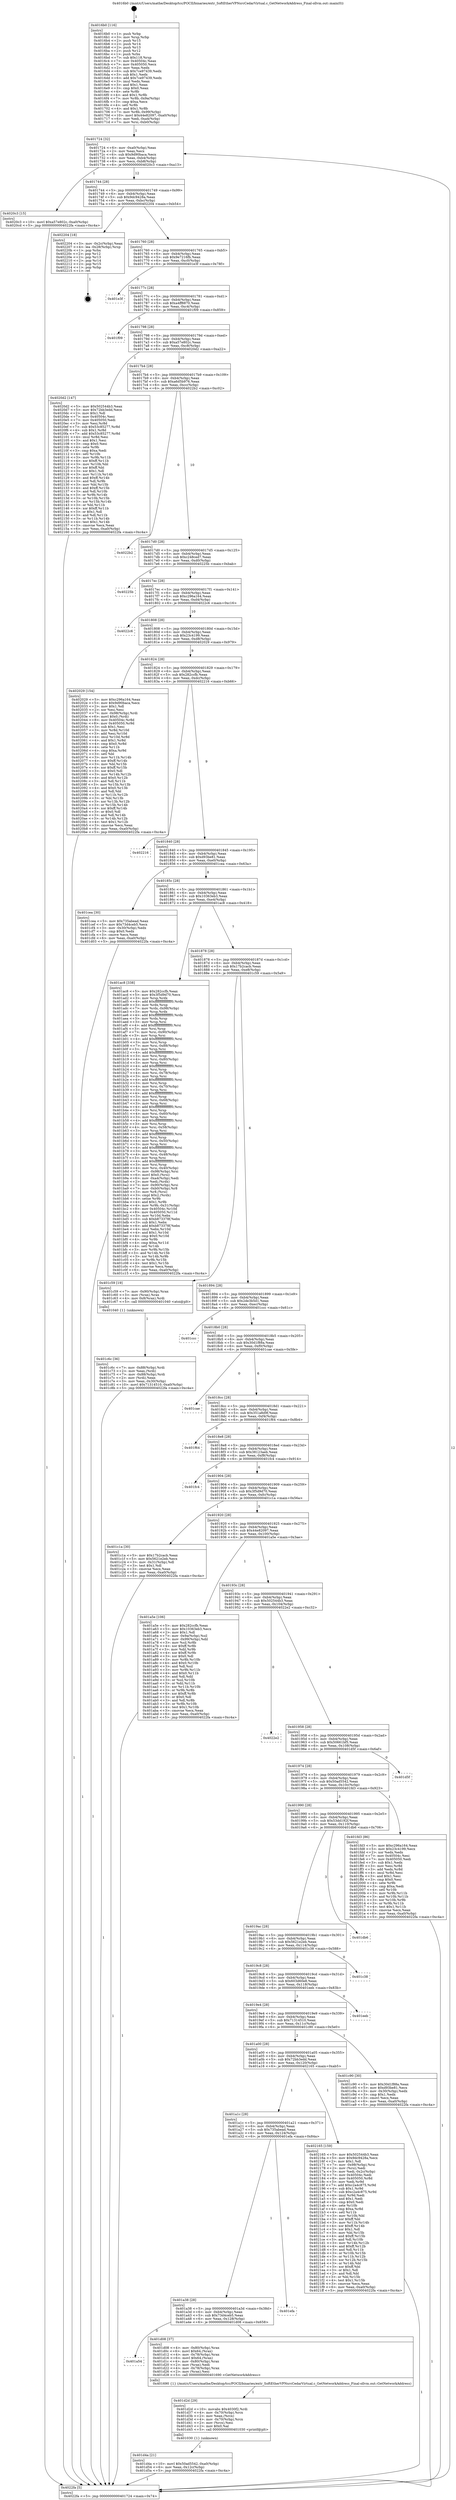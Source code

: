 digraph "0x4016b0" {
  label = "0x4016b0 (/mnt/c/Users/mathe/Desktop/tcc/POCII/binaries/extr_SoftEtherVPNsrcCedarVirtual.c_GetNetworkAddress_Final-ollvm.out::main(0))"
  labelloc = "t"
  node[shape=record]

  Entry [label="",width=0.3,height=0.3,shape=circle,fillcolor=black,style=filled]
  "0x401724" [label="{
     0x401724 [32]\l
     | [instrs]\l
     &nbsp;&nbsp;0x401724 \<+6\>: mov -0xa0(%rbp),%eax\l
     &nbsp;&nbsp;0x40172a \<+2\>: mov %eax,%ecx\l
     &nbsp;&nbsp;0x40172c \<+6\>: sub $0x9d90baca,%ecx\l
     &nbsp;&nbsp;0x401732 \<+6\>: mov %eax,-0xb4(%rbp)\l
     &nbsp;&nbsp;0x401738 \<+6\>: mov %ecx,-0xb8(%rbp)\l
     &nbsp;&nbsp;0x40173e \<+6\>: je 00000000004020c3 \<main+0xa13\>\l
  }"]
  "0x4020c3" [label="{
     0x4020c3 [15]\l
     | [instrs]\l
     &nbsp;&nbsp;0x4020c3 \<+10\>: movl $0xa57e802c,-0xa0(%rbp)\l
     &nbsp;&nbsp;0x4020cd \<+5\>: jmp 00000000004022fa \<main+0xc4a\>\l
  }"]
  "0x401744" [label="{
     0x401744 [28]\l
     | [instrs]\l
     &nbsp;&nbsp;0x401744 \<+5\>: jmp 0000000000401749 \<main+0x99\>\l
     &nbsp;&nbsp;0x401749 \<+6\>: mov -0xb4(%rbp),%eax\l
     &nbsp;&nbsp;0x40174f \<+5\>: sub $0x9dc9428a,%eax\l
     &nbsp;&nbsp;0x401754 \<+6\>: mov %eax,-0xbc(%rbp)\l
     &nbsp;&nbsp;0x40175a \<+6\>: je 0000000000402204 \<main+0xb54\>\l
  }"]
  Exit [label="",width=0.3,height=0.3,shape=circle,fillcolor=black,style=filled,peripheries=2]
  "0x402204" [label="{
     0x402204 [18]\l
     | [instrs]\l
     &nbsp;&nbsp;0x402204 \<+3\>: mov -0x2c(%rbp),%eax\l
     &nbsp;&nbsp;0x402207 \<+4\>: lea -0x28(%rbp),%rsp\l
     &nbsp;&nbsp;0x40220b \<+1\>: pop %rbx\l
     &nbsp;&nbsp;0x40220c \<+2\>: pop %r12\l
     &nbsp;&nbsp;0x40220e \<+2\>: pop %r13\l
     &nbsp;&nbsp;0x402210 \<+2\>: pop %r14\l
     &nbsp;&nbsp;0x402212 \<+2\>: pop %r15\l
     &nbsp;&nbsp;0x402214 \<+1\>: pop %rbp\l
     &nbsp;&nbsp;0x402215 \<+1\>: ret\l
  }"]
  "0x401760" [label="{
     0x401760 [28]\l
     | [instrs]\l
     &nbsp;&nbsp;0x401760 \<+5\>: jmp 0000000000401765 \<main+0xb5\>\l
     &nbsp;&nbsp;0x401765 \<+6\>: mov -0xb4(%rbp),%eax\l
     &nbsp;&nbsp;0x40176b \<+5\>: sub $0x9e7216fb,%eax\l
     &nbsp;&nbsp;0x401770 \<+6\>: mov %eax,-0xc0(%rbp)\l
     &nbsp;&nbsp;0x401776 \<+6\>: je 0000000000401e3f \<main+0x78f\>\l
  }"]
  "0x401d4a" [label="{
     0x401d4a [21]\l
     | [instrs]\l
     &nbsp;&nbsp;0x401d4a \<+10\>: movl $0x50ad5542,-0xa0(%rbp)\l
     &nbsp;&nbsp;0x401d54 \<+6\>: mov %eax,-0x12c(%rbp)\l
     &nbsp;&nbsp;0x401d5a \<+5\>: jmp 00000000004022fa \<main+0xc4a\>\l
  }"]
  "0x401e3f" [label="{
     0x401e3f\l
  }", style=dashed]
  "0x40177c" [label="{
     0x40177c [28]\l
     | [instrs]\l
     &nbsp;&nbsp;0x40177c \<+5\>: jmp 0000000000401781 \<main+0xd1\>\l
     &nbsp;&nbsp;0x401781 \<+6\>: mov -0xb4(%rbp),%eax\l
     &nbsp;&nbsp;0x401787 \<+5\>: sub $0xa4ff8870,%eax\l
     &nbsp;&nbsp;0x40178c \<+6\>: mov %eax,-0xc4(%rbp)\l
     &nbsp;&nbsp;0x401792 \<+6\>: je 0000000000401f09 \<main+0x859\>\l
  }"]
  "0x401d2d" [label="{
     0x401d2d [29]\l
     | [instrs]\l
     &nbsp;&nbsp;0x401d2d \<+10\>: movabs $0x4030f2,%rdi\l
     &nbsp;&nbsp;0x401d37 \<+4\>: mov -0x70(%rbp),%rcx\l
     &nbsp;&nbsp;0x401d3b \<+2\>: mov %eax,(%rcx)\l
     &nbsp;&nbsp;0x401d3d \<+4\>: mov -0x70(%rbp),%rcx\l
     &nbsp;&nbsp;0x401d41 \<+2\>: mov (%rcx),%esi\l
     &nbsp;&nbsp;0x401d43 \<+2\>: mov $0x0,%al\l
     &nbsp;&nbsp;0x401d45 \<+5\>: call 0000000000401030 \<printf@plt\>\l
     | [calls]\l
     &nbsp;&nbsp;0x401030 \{1\} (unknown)\l
  }"]
  "0x401f09" [label="{
     0x401f09\l
  }", style=dashed]
  "0x401798" [label="{
     0x401798 [28]\l
     | [instrs]\l
     &nbsp;&nbsp;0x401798 \<+5\>: jmp 000000000040179d \<main+0xed\>\l
     &nbsp;&nbsp;0x40179d \<+6\>: mov -0xb4(%rbp),%eax\l
     &nbsp;&nbsp;0x4017a3 \<+5\>: sub $0xa57e802c,%eax\l
     &nbsp;&nbsp;0x4017a8 \<+6\>: mov %eax,-0xc8(%rbp)\l
     &nbsp;&nbsp;0x4017ae \<+6\>: je 00000000004020d2 \<main+0xa22\>\l
  }"]
  "0x401a54" [label="{
     0x401a54\l
  }", style=dashed]
  "0x4020d2" [label="{
     0x4020d2 [147]\l
     | [instrs]\l
     &nbsp;&nbsp;0x4020d2 \<+5\>: mov $0x502544b3,%eax\l
     &nbsp;&nbsp;0x4020d7 \<+5\>: mov $0x72bb3edd,%ecx\l
     &nbsp;&nbsp;0x4020dc \<+2\>: mov $0x1,%dl\l
     &nbsp;&nbsp;0x4020de \<+7\>: mov 0x40504c,%esi\l
     &nbsp;&nbsp;0x4020e5 \<+7\>: mov 0x405050,%edi\l
     &nbsp;&nbsp;0x4020ec \<+3\>: mov %esi,%r8d\l
     &nbsp;&nbsp;0x4020ef \<+7\>: sub $0x53c85277,%r8d\l
     &nbsp;&nbsp;0x4020f6 \<+4\>: sub $0x1,%r8d\l
     &nbsp;&nbsp;0x4020fa \<+7\>: add $0x53c85277,%r8d\l
     &nbsp;&nbsp;0x402101 \<+4\>: imul %r8d,%esi\l
     &nbsp;&nbsp;0x402105 \<+3\>: and $0x1,%esi\l
     &nbsp;&nbsp;0x402108 \<+3\>: cmp $0x0,%esi\l
     &nbsp;&nbsp;0x40210b \<+4\>: sete %r9b\l
     &nbsp;&nbsp;0x40210f \<+3\>: cmp $0xa,%edi\l
     &nbsp;&nbsp;0x402112 \<+4\>: setl %r10b\l
     &nbsp;&nbsp;0x402116 \<+3\>: mov %r9b,%r11b\l
     &nbsp;&nbsp;0x402119 \<+4\>: xor $0xff,%r11b\l
     &nbsp;&nbsp;0x40211d \<+3\>: mov %r10b,%bl\l
     &nbsp;&nbsp;0x402120 \<+3\>: xor $0xff,%bl\l
     &nbsp;&nbsp;0x402123 \<+3\>: xor $0x1,%dl\l
     &nbsp;&nbsp;0x402126 \<+3\>: mov %r11b,%r14b\l
     &nbsp;&nbsp;0x402129 \<+4\>: and $0xff,%r14b\l
     &nbsp;&nbsp;0x40212d \<+3\>: and %dl,%r9b\l
     &nbsp;&nbsp;0x402130 \<+3\>: mov %bl,%r15b\l
     &nbsp;&nbsp;0x402133 \<+4\>: and $0xff,%r15b\l
     &nbsp;&nbsp;0x402137 \<+3\>: and %dl,%r10b\l
     &nbsp;&nbsp;0x40213a \<+3\>: or %r9b,%r14b\l
     &nbsp;&nbsp;0x40213d \<+3\>: or %r10b,%r15b\l
     &nbsp;&nbsp;0x402140 \<+3\>: xor %r15b,%r14b\l
     &nbsp;&nbsp;0x402143 \<+3\>: or %bl,%r11b\l
     &nbsp;&nbsp;0x402146 \<+4\>: xor $0xff,%r11b\l
     &nbsp;&nbsp;0x40214a \<+3\>: or $0x1,%dl\l
     &nbsp;&nbsp;0x40214d \<+3\>: and %dl,%r11b\l
     &nbsp;&nbsp;0x402150 \<+3\>: or %r11b,%r14b\l
     &nbsp;&nbsp;0x402153 \<+4\>: test $0x1,%r14b\l
     &nbsp;&nbsp;0x402157 \<+3\>: cmovne %ecx,%eax\l
     &nbsp;&nbsp;0x40215a \<+6\>: mov %eax,-0xa0(%rbp)\l
     &nbsp;&nbsp;0x402160 \<+5\>: jmp 00000000004022fa \<main+0xc4a\>\l
  }"]
  "0x4017b4" [label="{
     0x4017b4 [28]\l
     | [instrs]\l
     &nbsp;&nbsp;0x4017b4 \<+5\>: jmp 00000000004017b9 \<main+0x109\>\l
     &nbsp;&nbsp;0x4017b9 \<+6\>: mov -0xb4(%rbp),%eax\l
     &nbsp;&nbsp;0x4017bf \<+5\>: sub $0xa6d5b976,%eax\l
     &nbsp;&nbsp;0x4017c4 \<+6\>: mov %eax,-0xcc(%rbp)\l
     &nbsp;&nbsp;0x4017ca \<+6\>: je 00000000004022b2 \<main+0xc02\>\l
  }"]
  "0x401d08" [label="{
     0x401d08 [37]\l
     | [instrs]\l
     &nbsp;&nbsp;0x401d08 \<+4\>: mov -0x80(%rbp),%rax\l
     &nbsp;&nbsp;0x401d0c \<+6\>: movl $0x64,(%rax)\l
     &nbsp;&nbsp;0x401d12 \<+4\>: mov -0x78(%rbp),%rax\l
     &nbsp;&nbsp;0x401d16 \<+6\>: movl $0x64,(%rax)\l
     &nbsp;&nbsp;0x401d1c \<+4\>: mov -0x80(%rbp),%rax\l
     &nbsp;&nbsp;0x401d20 \<+2\>: mov (%rax),%edi\l
     &nbsp;&nbsp;0x401d22 \<+4\>: mov -0x78(%rbp),%rax\l
     &nbsp;&nbsp;0x401d26 \<+2\>: mov (%rax),%esi\l
     &nbsp;&nbsp;0x401d28 \<+5\>: call 0000000000401690 \<GetNetworkAddress\>\l
     | [calls]\l
     &nbsp;&nbsp;0x401690 \{1\} (/mnt/c/Users/mathe/Desktop/tcc/POCII/binaries/extr_SoftEtherVPNsrcCedarVirtual.c_GetNetworkAddress_Final-ollvm.out::GetNetworkAddress)\l
  }"]
  "0x4022b2" [label="{
     0x4022b2\l
  }", style=dashed]
  "0x4017d0" [label="{
     0x4017d0 [28]\l
     | [instrs]\l
     &nbsp;&nbsp;0x4017d0 \<+5\>: jmp 00000000004017d5 \<main+0x125\>\l
     &nbsp;&nbsp;0x4017d5 \<+6\>: mov -0xb4(%rbp),%eax\l
     &nbsp;&nbsp;0x4017db \<+5\>: sub $0xc248ced7,%eax\l
     &nbsp;&nbsp;0x4017e0 \<+6\>: mov %eax,-0xd0(%rbp)\l
     &nbsp;&nbsp;0x4017e6 \<+6\>: je 000000000040225b \<main+0xbab\>\l
  }"]
  "0x401a38" [label="{
     0x401a38 [28]\l
     | [instrs]\l
     &nbsp;&nbsp;0x401a38 \<+5\>: jmp 0000000000401a3d \<main+0x38d\>\l
     &nbsp;&nbsp;0x401a3d \<+6\>: mov -0xb4(%rbp),%eax\l
     &nbsp;&nbsp;0x401a43 \<+5\>: sub $0x73d4ceb5,%eax\l
     &nbsp;&nbsp;0x401a48 \<+6\>: mov %eax,-0x128(%rbp)\l
     &nbsp;&nbsp;0x401a4e \<+6\>: je 0000000000401d08 \<main+0x658\>\l
  }"]
  "0x40225b" [label="{
     0x40225b\l
  }", style=dashed]
  "0x4017ec" [label="{
     0x4017ec [28]\l
     | [instrs]\l
     &nbsp;&nbsp;0x4017ec \<+5\>: jmp 00000000004017f1 \<main+0x141\>\l
     &nbsp;&nbsp;0x4017f1 \<+6\>: mov -0xb4(%rbp),%eax\l
     &nbsp;&nbsp;0x4017f7 \<+5\>: sub $0xc296a164,%eax\l
     &nbsp;&nbsp;0x4017fc \<+6\>: mov %eax,-0xd4(%rbp)\l
     &nbsp;&nbsp;0x401802 \<+6\>: je 00000000004022c6 \<main+0xc16\>\l
  }"]
  "0x401efa" [label="{
     0x401efa\l
  }", style=dashed]
  "0x4022c6" [label="{
     0x4022c6\l
  }", style=dashed]
  "0x401808" [label="{
     0x401808 [28]\l
     | [instrs]\l
     &nbsp;&nbsp;0x401808 \<+5\>: jmp 000000000040180d \<main+0x15d\>\l
     &nbsp;&nbsp;0x40180d \<+6\>: mov -0xb4(%rbp),%eax\l
     &nbsp;&nbsp;0x401813 \<+5\>: sub $0x23c4199,%eax\l
     &nbsp;&nbsp;0x401818 \<+6\>: mov %eax,-0xd8(%rbp)\l
     &nbsp;&nbsp;0x40181e \<+6\>: je 0000000000402029 \<main+0x979\>\l
  }"]
  "0x401a1c" [label="{
     0x401a1c [28]\l
     | [instrs]\l
     &nbsp;&nbsp;0x401a1c \<+5\>: jmp 0000000000401a21 \<main+0x371\>\l
     &nbsp;&nbsp;0x401a21 \<+6\>: mov -0xb4(%rbp),%eax\l
     &nbsp;&nbsp;0x401a27 \<+5\>: sub $0x735abead,%eax\l
     &nbsp;&nbsp;0x401a2c \<+6\>: mov %eax,-0x124(%rbp)\l
     &nbsp;&nbsp;0x401a32 \<+6\>: je 0000000000401efa \<main+0x84a\>\l
  }"]
  "0x402029" [label="{
     0x402029 [154]\l
     | [instrs]\l
     &nbsp;&nbsp;0x402029 \<+5\>: mov $0xc296a164,%eax\l
     &nbsp;&nbsp;0x40202e \<+5\>: mov $0x9d90baca,%ecx\l
     &nbsp;&nbsp;0x402033 \<+2\>: mov $0x1,%dl\l
     &nbsp;&nbsp;0x402035 \<+2\>: xor %esi,%esi\l
     &nbsp;&nbsp;0x402037 \<+7\>: mov -0x98(%rbp),%rdi\l
     &nbsp;&nbsp;0x40203e \<+6\>: movl $0x0,(%rdi)\l
     &nbsp;&nbsp;0x402044 \<+8\>: mov 0x40504c,%r8d\l
     &nbsp;&nbsp;0x40204c \<+8\>: mov 0x405050,%r9d\l
     &nbsp;&nbsp;0x402054 \<+3\>: sub $0x1,%esi\l
     &nbsp;&nbsp;0x402057 \<+3\>: mov %r8d,%r10d\l
     &nbsp;&nbsp;0x40205a \<+3\>: add %esi,%r10d\l
     &nbsp;&nbsp;0x40205d \<+4\>: imul %r10d,%r8d\l
     &nbsp;&nbsp;0x402061 \<+4\>: and $0x1,%r8d\l
     &nbsp;&nbsp;0x402065 \<+4\>: cmp $0x0,%r8d\l
     &nbsp;&nbsp;0x402069 \<+4\>: sete %r11b\l
     &nbsp;&nbsp;0x40206d \<+4\>: cmp $0xa,%r9d\l
     &nbsp;&nbsp;0x402071 \<+3\>: setl %bl\l
     &nbsp;&nbsp;0x402074 \<+3\>: mov %r11b,%r14b\l
     &nbsp;&nbsp;0x402077 \<+4\>: xor $0xff,%r14b\l
     &nbsp;&nbsp;0x40207b \<+3\>: mov %bl,%r15b\l
     &nbsp;&nbsp;0x40207e \<+4\>: xor $0xff,%r15b\l
     &nbsp;&nbsp;0x402082 \<+3\>: xor $0x0,%dl\l
     &nbsp;&nbsp;0x402085 \<+3\>: mov %r14b,%r12b\l
     &nbsp;&nbsp;0x402088 \<+4\>: and $0x0,%r12b\l
     &nbsp;&nbsp;0x40208c \<+3\>: and %dl,%r11b\l
     &nbsp;&nbsp;0x40208f \<+3\>: mov %r15b,%r13b\l
     &nbsp;&nbsp;0x402092 \<+4\>: and $0x0,%r13b\l
     &nbsp;&nbsp;0x402096 \<+2\>: and %dl,%bl\l
     &nbsp;&nbsp;0x402098 \<+3\>: or %r11b,%r12b\l
     &nbsp;&nbsp;0x40209b \<+3\>: or %bl,%r13b\l
     &nbsp;&nbsp;0x40209e \<+3\>: xor %r13b,%r12b\l
     &nbsp;&nbsp;0x4020a1 \<+3\>: or %r15b,%r14b\l
     &nbsp;&nbsp;0x4020a4 \<+4\>: xor $0xff,%r14b\l
     &nbsp;&nbsp;0x4020a8 \<+3\>: or $0x0,%dl\l
     &nbsp;&nbsp;0x4020ab \<+3\>: and %dl,%r14b\l
     &nbsp;&nbsp;0x4020ae \<+3\>: or %r14b,%r12b\l
     &nbsp;&nbsp;0x4020b1 \<+4\>: test $0x1,%r12b\l
     &nbsp;&nbsp;0x4020b5 \<+3\>: cmovne %ecx,%eax\l
     &nbsp;&nbsp;0x4020b8 \<+6\>: mov %eax,-0xa0(%rbp)\l
     &nbsp;&nbsp;0x4020be \<+5\>: jmp 00000000004022fa \<main+0xc4a\>\l
  }"]
  "0x401824" [label="{
     0x401824 [28]\l
     | [instrs]\l
     &nbsp;&nbsp;0x401824 \<+5\>: jmp 0000000000401829 \<main+0x179\>\l
     &nbsp;&nbsp;0x401829 \<+6\>: mov -0xb4(%rbp),%eax\l
     &nbsp;&nbsp;0x40182f \<+5\>: sub $0x282ccfb,%eax\l
     &nbsp;&nbsp;0x401834 \<+6\>: mov %eax,-0xdc(%rbp)\l
     &nbsp;&nbsp;0x40183a \<+6\>: je 0000000000402216 \<main+0xb66\>\l
  }"]
  "0x402165" [label="{
     0x402165 [159]\l
     | [instrs]\l
     &nbsp;&nbsp;0x402165 \<+5\>: mov $0x502544b3,%eax\l
     &nbsp;&nbsp;0x40216a \<+5\>: mov $0x9dc9428a,%ecx\l
     &nbsp;&nbsp;0x40216f \<+2\>: mov $0x1,%dl\l
     &nbsp;&nbsp;0x402171 \<+7\>: mov -0x98(%rbp),%rsi\l
     &nbsp;&nbsp;0x402178 \<+2\>: mov (%rsi),%edi\l
     &nbsp;&nbsp;0x40217a \<+3\>: mov %edi,-0x2c(%rbp)\l
     &nbsp;&nbsp;0x40217d \<+7\>: mov 0x40504c,%edi\l
     &nbsp;&nbsp;0x402184 \<+8\>: mov 0x405050,%r8d\l
     &nbsp;&nbsp;0x40218c \<+3\>: mov %edi,%r9d\l
     &nbsp;&nbsp;0x40218f \<+7\>: add $0xc2a4c875,%r9d\l
     &nbsp;&nbsp;0x402196 \<+4\>: sub $0x1,%r9d\l
     &nbsp;&nbsp;0x40219a \<+7\>: sub $0xc2a4c875,%r9d\l
     &nbsp;&nbsp;0x4021a1 \<+4\>: imul %r9d,%edi\l
     &nbsp;&nbsp;0x4021a5 \<+3\>: and $0x1,%edi\l
     &nbsp;&nbsp;0x4021a8 \<+3\>: cmp $0x0,%edi\l
     &nbsp;&nbsp;0x4021ab \<+4\>: sete %r10b\l
     &nbsp;&nbsp;0x4021af \<+4\>: cmp $0xa,%r8d\l
     &nbsp;&nbsp;0x4021b3 \<+4\>: setl %r11b\l
     &nbsp;&nbsp;0x4021b7 \<+3\>: mov %r10b,%bl\l
     &nbsp;&nbsp;0x4021ba \<+3\>: xor $0xff,%bl\l
     &nbsp;&nbsp;0x4021bd \<+3\>: mov %r11b,%r14b\l
     &nbsp;&nbsp;0x4021c0 \<+4\>: xor $0xff,%r14b\l
     &nbsp;&nbsp;0x4021c4 \<+3\>: xor $0x1,%dl\l
     &nbsp;&nbsp;0x4021c7 \<+3\>: mov %bl,%r15b\l
     &nbsp;&nbsp;0x4021ca \<+4\>: and $0xff,%r15b\l
     &nbsp;&nbsp;0x4021ce \<+3\>: and %dl,%r10b\l
     &nbsp;&nbsp;0x4021d1 \<+3\>: mov %r14b,%r12b\l
     &nbsp;&nbsp;0x4021d4 \<+4\>: and $0xff,%r12b\l
     &nbsp;&nbsp;0x4021d8 \<+3\>: and %dl,%r11b\l
     &nbsp;&nbsp;0x4021db \<+3\>: or %r10b,%r15b\l
     &nbsp;&nbsp;0x4021de \<+3\>: or %r11b,%r12b\l
     &nbsp;&nbsp;0x4021e1 \<+3\>: xor %r12b,%r15b\l
     &nbsp;&nbsp;0x4021e4 \<+3\>: or %r14b,%bl\l
     &nbsp;&nbsp;0x4021e7 \<+3\>: xor $0xff,%bl\l
     &nbsp;&nbsp;0x4021ea \<+3\>: or $0x1,%dl\l
     &nbsp;&nbsp;0x4021ed \<+2\>: and %dl,%bl\l
     &nbsp;&nbsp;0x4021ef \<+3\>: or %bl,%r15b\l
     &nbsp;&nbsp;0x4021f2 \<+4\>: test $0x1,%r15b\l
     &nbsp;&nbsp;0x4021f6 \<+3\>: cmovne %ecx,%eax\l
     &nbsp;&nbsp;0x4021f9 \<+6\>: mov %eax,-0xa0(%rbp)\l
     &nbsp;&nbsp;0x4021ff \<+5\>: jmp 00000000004022fa \<main+0xc4a\>\l
  }"]
  "0x402216" [label="{
     0x402216\l
  }", style=dashed]
  "0x401840" [label="{
     0x401840 [28]\l
     | [instrs]\l
     &nbsp;&nbsp;0x401840 \<+5\>: jmp 0000000000401845 \<main+0x195\>\l
     &nbsp;&nbsp;0x401845 \<+6\>: mov -0xb4(%rbp),%eax\l
     &nbsp;&nbsp;0x40184b \<+5\>: sub $0xd93be81,%eax\l
     &nbsp;&nbsp;0x401850 \<+6\>: mov %eax,-0xe0(%rbp)\l
     &nbsp;&nbsp;0x401856 \<+6\>: je 0000000000401cea \<main+0x63a\>\l
  }"]
  "0x401a00" [label="{
     0x401a00 [28]\l
     | [instrs]\l
     &nbsp;&nbsp;0x401a00 \<+5\>: jmp 0000000000401a05 \<main+0x355\>\l
     &nbsp;&nbsp;0x401a05 \<+6\>: mov -0xb4(%rbp),%eax\l
     &nbsp;&nbsp;0x401a0b \<+5\>: sub $0x72bb3edd,%eax\l
     &nbsp;&nbsp;0x401a10 \<+6\>: mov %eax,-0x120(%rbp)\l
     &nbsp;&nbsp;0x401a16 \<+6\>: je 0000000000402165 \<main+0xab5\>\l
  }"]
  "0x401cea" [label="{
     0x401cea [30]\l
     | [instrs]\l
     &nbsp;&nbsp;0x401cea \<+5\>: mov $0x735abead,%eax\l
     &nbsp;&nbsp;0x401cef \<+5\>: mov $0x73d4ceb5,%ecx\l
     &nbsp;&nbsp;0x401cf4 \<+3\>: mov -0x30(%rbp),%edx\l
     &nbsp;&nbsp;0x401cf7 \<+3\>: cmp $0x0,%edx\l
     &nbsp;&nbsp;0x401cfa \<+3\>: cmove %ecx,%eax\l
     &nbsp;&nbsp;0x401cfd \<+6\>: mov %eax,-0xa0(%rbp)\l
     &nbsp;&nbsp;0x401d03 \<+5\>: jmp 00000000004022fa \<main+0xc4a\>\l
  }"]
  "0x40185c" [label="{
     0x40185c [28]\l
     | [instrs]\l
     &nbsp;&nbsp;0x40185c \<+5\>: jmp 0000000000401861 \<main+0x1b1\>\l
     &nbsp;&nbsp;0x401861 \<+6\>: mov -0xb4(%rbp),%eax\l
     &nbsp;&nbsp;0x401867 \<+5\>: sub $0x10363eb3,%eax\l
     &nbsp;&nbsp;0x40186c \<+6\>: mov %eax,-0xe4(%rbp)\l
     &nbsp;&nbsp;0x401872 \<+6\>: je 0000000000401ac8 \<main+0x418\>\l
  }"]
  "0x401c90" [label="{
     0x401c90 [30]\l
     | [instrs]\l
     &nbsp;&nbsp;0x401c90 \<+5\>: mov $0x30d1f88a,%eax\l
     &nbsp;&nbsp;0x401c95 \<+5\>: mov $0xd93be81,%ecx\l
     &nbsp;&nbsp;0x401c9a \<+3\>: mov -0x30(%rbp),%edx\l
     &nbsp;&nbsp;0x401c9d \<+3\>: cmp $0x1,%edx\l
     &nbsp;&nbsp;0x401ca0 \<+3\>: cmovl %ecx,%eax\l
     &nbsp;&nbsp;0x401ca3 \<+6\>: mov %eax,-0xa0(%rbp)\l
     &nbsp;&nbsp;0x401ca9 \<+5\>: jmp 00000000004022fa \<main+0xc4a\>\l
  }"]
  "0x401ac8" [label="{
     0x401ac8 [338]\l
     | [instrs]\l
     &nbsp;&nbsp;0x401ac8 \<+5\>: mov $0x282ccfb,%eax\l
     &nbsp;&nbsp;0x401acd \<+5\>: mov $0x3f5d9d70,%ecx\l
     &nbsp;&nbsp;0x401ad2 \<+3\>: mov %rsp,%rdx\l
     &nbsp;&nbsp;0x401ad5 \<+4\>: add $0xfffffffffffffff0,%rdx\l
     &nbsp;&nbsp;0x401ad9 \<+3\>: mov %rdx,%rsp\l
     &nbsp;&nbsp;0x401adc \<+7\>: mov %rdx,-0x98(%rbp)\l
     &nbsp;&nbsp;0x401ae3 \<+3\>: mov %rsp,%rdx\l
     &nbsp;&nbsp;0x401ae6 \<+4\>: add $0xfffffffffffffff0,%rdx\l
     &nbsp;&nbsp;0x401aea \<+3\>: mov %rdx,%rsp\l
     &nbsp;&nbsp;0x401aed \<+3\>: mov %rsp,%rsi\l
     &nbsp;&nbsp;0x401af0 \<+4\>: add $0xfffffffffffffff0,%rsi\l
     &nbsp;&nbsp;0x401af4 \<+3\>: mov %rsi,%rsp\l
     &nbsp;&nbsp;0x401af7 \<+7\>: mov %rsi,-0x90(%rbp)\l
     &nbsp;&nbsp;0x401afe \<+3\>: mov %rsp,%rsi\l
     &nbsp;&nbsp;0x401b01 \<+4\>: add $0xfffffffffffffff0,%rsi\l
     &nbsp;&nbsp;0x401b05 \<+3\>: mov %rsi,%rsp\l
     &nbsp;&nbsp;0x401b08 \<+7\>: mov %rsi,-0x88(%rbp)\l
     &nbsp;&nbsp;0x401b0f \<+3\>: mov %rsp,%rsi\l
     &nbsp;&nbsp;0x401b12 \<+4\>: add $0xfffffffffffffff0,%rsi\l
     &nbsp;&nbsp;0x401b16 \<+3\>: mov %rsi,%rsp\l
     &nbsp;&nbsp;0x401b19 \<+4\>: mov %rsi,-0x80(%rbp)\l
     &nbsp;&nbsp;0x401b1d \<+3\>: mov %rsp,%rsi\l
     &nbsp;&nbsp;0x401b20 \<+4\>: add $0xfffffffffffffff0,%rsi\l
     &nbsp;&nbsp;0x401b24 \<+3\>: mov %rsi,%rsp\l
     &nbsp;&nbsp;0x401b27 \<+4\>: mov %rsi,-0x78(%rbp)\l
     &nbsp;&nbsp;0x401b2b \<+3\>: mov %rsp,%rsi\l
     &nbsp;&nbsp;0x401b2e \<+4\>: add $0xfffffffffffffff0,%rsi\l
     &nbsp;&nbsp;0x401b32 \<+3\>: mov %rsi,%rsp\l
     &nbsp;&nbsp;0x401b35 \<+4\>: mov %rsi,-0x70(%rbp)\l
     &nbsp;&nbsp;0x401b39 \<+3\>: mov %rsp,%rsi\l
     &nbsp;&nbsp;0x401b3c \<+4\>: add $0xfffffffffffffff0,%rsi\l
     &nbsp;&nbsp;0x401b40 \<+3\>: mov %rsi,%rsp\l
     &nbsp;&nbsp;0x401b43 \<+4\>: mov %rsi,-0x68(%rbp)\l
     &nbsp;&nbsp;0x401b47 \<+3\>: mov %rsp,%rsi\l
     &nbsp;&nbsp;0x401b4a \<+4\>: add $0xfffffffffffffff0,%rsi\l
     &nbsp;&nbsp;0x401b4e \<+3\>: mov %rsi,%rsp\l
     &nbsp;&nbsp;0x401b51 \<+4\>: mov %rsi,-0x60(%rbp)\l
     &nbsp;&nbsp;0x401b55 \<+3\>: mov %rsp,%rsi\l
     &nbsp;&nbsp;0x401b58 \<+4\>: add $0xfffffffffffffff0,%rsi\l
     &nbsp;&nbsp;0x401b5c \<+3\>: mov %rsi,%rsp\l
     &nbsp;&nbsp;0x401b5f \<+4\>: mov %rsi,-0x58(%rbp)\l
     &nbsp;&nbsp;0x401b63 \<+3\>: mov %rsp,%rsi\l
     &nbsp;&nbsp;0x401b66 \<+4\>: add $0xfffffffffffffff0,%rsi\l
     &nbsp;&nbsp;0x401b6a \<+3\>: mov %rsi,%rsp\l
     &nbsp;&nbsp;0x401b6d \<+4\>: mov %rsi,-0x50(%rbp)\l
     &nbsp;&nbsp;0x401b71 \<+3\>: mov %rsp,%rsi\l
     &nbsp;&nbsp;0x401b74 \<+4\>: add $0xfffffffffffffff0,%rsi\l
     &nbsp;&nbsp;0x401b78 \<+3\>: mov %rsi,%rsp\l
     &nbsp;&nbsp;0x401b7b \<+4\>: mov %rsi,-0x48(%rbp)\l
     &nbsp;&nbsp;0x401b7f \<+3\>: mov %rsp,%rsi\l
     &nbsp;&nbsp;0x401b82 \<+4\>: add $0xfffffffffffffff0,%rsi\l
     &nbsp;&nbsp;0x401b86 \<+3\>: mov %rsi,%rsp\l
     &nbsp;&nbsp;0x401b89 \<+4\>: mov %rsi,-0x40(%rbp)\l
     &nbsp;&nbsp;0x401b8d \<+7\>: mov -0x98(%rbp),%rsi\l
     &nbsp;&nbsp;0x401b94 \<+6\>: movl $0x0,(%rsi)\l
     &nbsp;&nbsp;0x401b9a \<+6\>: mov -0xa4(%rbp),%edi\l
     &nbsp;&nbsp;0x401ba0 \<+2\>: mov %edi,(%rdx)\l
     &nbsp;&nbsp;0x401ba2 \<+7\>: mov -0x90(%rbp),%rsi\l
     &nbsp;&nbsp;0x401ba9 \<+7\>: mov -0xb0(%rbp),%r8\l
     &nbsp;&nbsp;0x401bb0 \<+3\>: mov %r8,(%rsi)\l
     &nbsp;&nbsp;0x401bb3 \<+3\>: cmpl $0x2,(%rdx)\l
     &nbsp;&nbsp;0x401bb6 \<+4\>: setne %r9b\l
     &nbsp;&nbsp;0x401bba \<+4\>: and $0x1,%r9b\l
     &nbsp;&nbsp;0x401bbe \<+4\>: mov %r9b,-0x31(%rbp)\l
     &nbsp;&nbsp;0x401bc2 \<+8\>: mov 0x40504c,%r10d\l
     &nbsp;&nbsp;0x401bca \<+8\>: mov 0x405050,%r11d\l
     &nbsp;&nbsp;0x401bd2 \<+3\>: mov %r10d,%ebx\l
     &nbsp;&nbsp;0x401bd5 \<+6\>: sub $0xb873378f,%ebx\l
     &nbsp;&nbsp;0x401bdb \<+3\>: sub $0x1,%ebx\l
     &nbsp;&nbsp;0x401bde \<+6\>: add $0xb873378f,%ebx\l
     &nbsp;&nbsp;0x401be4 \<+4\>: imul %ebx,%r10d\l
     &nbsp;&nbsp;0x401be8 \<+4\>: and $0x1,%r10d\l
     &nbsp;&nbsp;0x401bec \<+4\>: cmp $0x0,%r10d\l
     &nbsp;&nbsp;0x401bf0 \<+4\>: sete %r9b\l
     &nbsp;&nbsp;0x401bf4 \<+4\>: cmp $0xa,%r11d\l
     &nbsp;&nbsp;0x401bf8 \<+4\>: setl %r14b\l
     &nbsp;&nbsp;0x401bfc \<+3\>: mov %r9b,%r15b\l
     &nbsp;&nbsp;0x401bff \<+3\>: and %r14b,%r15b\l
     &nbsp;&nbsp;0x401c02 \<+3\>: xor %r14b,%r9b\l
     &nbsp;&nbsp;0x401c05 \<+3\>: or %r9b,%r15b\l
     &nbsp;&nbsp;0x401c08 \<+4\>: test $0x1,%r15b\l
     &nbsp;&nbsp;0x401c0c \<+3\>: cmovne %ecx,%eax\l
     &nbsp;&nbsp;0x401c0f \<+6\>: mov %eax,-0xa0(%rbp)\l
     &nbsp;&nbsp;0x401c15 \<+5\>: jmp 00000000004022fa \<main+0xc4a\>\l
  }"]
  "0x401878" [label="{
     0x401878 [28]\l
     | [instrs]\l
     &nbsp;&nbsp;0x401878 \<+5\>: jmp 000000000040187d \<main+0x1cd\>\l
     &nbsp;&nbsp;0x40187d \<+6\>: mov -0xb4(%rbp),%eax\l
     &nbsp;&nbsp;0x401883 \<+5\>: sub $0x17b2cacb,%eax\l
     &nbsp;&nbsp;0x401888 \<+6\>: mov %eax,-0xe8(%rbp)\l
     &nbsp;&nbsp;0x40188e \<+6\>: je 0000000000401c59 \<main+0x5a9\>\l
  }"]
  "0x4019e4" [label="{
     0x4019e4 [28]\l
     | [instrs]\l
     &nbsp;&nbsp;0x4019e4 \<+5\>: jmp 00000000004019e9 \<main+0x339\>\l
     &nbsp;&nbsp;0x4019e9 \<+6\>: mov -0xb4(%rbp),%eax\l
     &nbsp;&nbsp;0x4019ef \<+5\>: sub $0x71314510,%eax\l
     &nbsp;&nbsp;0x4019f4 \<+6\>: mov %eax,-0x11c(%rbp)\l
     &nbsp;&nbsp;0x4019fa \<+6\>: je 0000000000401c90 \<main+0x5e0\>\l
  }"]
  "0x401c59" [label="{
     0x401c59 [19]\l
     | [instrs]\l
     &nbsp;&nbsp;0x401c59 \<+7\>: mov -0x90(%rbp),%rax\l
     &nbsp;&nbsp;0x401c60 \<+3\>: mov (%rax),%rax\l
     &nbsp;&nbsp;0x401c63 \<+4\>: mov 0x8(%rax),%rdi\l
     &nbsp;&nbsp;0x401c67 \<+5\>: call 0000000000401040 \<atoi@plt\>\l
     | [calls]\l
     &nbsp;&nbsp;0x401040 \{1\} (unknown)\l
  }"]
  "0x401894" [label="{
     0x401894 [28]\l
     | [instrs]\l
     &nbsp;&nbsp;0x401894 \<+5\>: jmp 0000000000401899 \<main+0x1e9\>\l
     &nbsp;&nbsp;0x401899 \<+6\>: mov -0xb4(%rbp),%eax\l
     &nbsp;&nbsp;0x40189f \<+5\>: sub $0x2de3b5d1,%eax\l
     &nbsp;&nbsp;0x4018a4 \<+6\>: mov %eax,-0xec(%rbp)\l
     &nbsp;&nbsp;0x4018aa \<+6\>: je 0000000000401ccc \<main+0x61c\>\l
  }"]
  "0x401eeb" [label="{
     0x401eeb\l
  }", style=dashed]
  "0x401ccc" [label="{
     0x401ccc\l
  }", style=dashed]
  "0x4018b0" [label="{
     0x4018b0 [28]\l
     | [instrs]\l
     &nbsp;&nbsp;0x4018b0 \<+5\>: jmp 00000000004018b5 \<main+0x205\>\l
     &nbsp;&nbsp;0x4018b5 \<+6\>: mov -0xb4(%rbp),%eax\l
     &nbsp;&nbsp;0x4018bb \<+5\>: sub $0x30d1f88a,%eax\l
     &nbsp;&nbsp;0x4018c0 \<+6\>: mov %eax,-0xf0(%rbp)\l
     &nbsp;&nbsp;0x4018c6 \<+6\>: je 0000000000401cae \<main+0x5fe\>\l
  }"]
  "0x4019c8" [label="{
     0x4019c8 [28]\l
     | [instrs]\l
     &nbsp;&nbsp;0x4019c8 \<+5\>: jmp 00000000004019cd \<main+0x31d\>\l
     &nbsp;&nbsp;0x4019cd \<+6\>: mov -0xb4(%rbp),%eax\l
     &nbsp;&nbsp;0x4019d3 \<+5\>: sub $0x603d60e8,%eax\l
     &nbsp;&nbsp;0x4019d8 \<+6\>: mov %eax,-0x118(%rbp)\l
     &nbsp;&nbsp;0x4019de \<+6\>: je 0000000000401eeb \<main+0x83b\>\l
  }"]
  "0x401cae" [label="{
     0x401cae\l
  }", style=dashed]
  "0x4018cc" [label="{
     0x4018cc [28]\l
     | [instrs]\l
     &nbsp;&nbsp;0x4018cc \<+5\>: jmp 00000000004018d1 \<main+0x221\>\l
     &nbsp;&nbsp;0x4018d1 \<+6\>: mov -0xb4(%rbp),%eax\l
     &nbsp;&nbsp;0x4018d7 \<+5\>: sub $0x351a8d9f,%eax\l
     &nbsp;&nbsp;0x4018dc \<+6\>: mov %eax,-0xf4(%rbp)\l
     &nbsp;&nbsp;0x4018e2 \<+6\>: je 0000000000401f64 \<main+0x8b4\>\l
  }"]
  "0x401c38" [label="{
     0x401c38\l
  }", style=dashed]
  "0x401f64" [label="{
     0x401f64\l
  }", style=dashed]
  "0x4018e8" [label="{
     0x4018e8 [28]\l
     | [instrs]\l
     &nbsp;&nbsp;0x4018e8 \<+5\>: jmp 00000000004018ed \<main+0x23d\>\l
     &nbsp;&nbsp;0x4018ed \<+6\>: mov -0xb4(%rbp),%eax\l
     &nbsp;&nbsp;0x4018f3 \<+5\>: sub $0x38123aeb,%eax\l
     &nbsp;&nbsp;0x4018f8 \<+6\>: mov %eax,-0xf8(%rbp)\l
     &nbsp;&nbsp;0x4018fe \<+6\>: je 0000000000401fc4 \<main+0x914\>\l
  }"]
  "0x4019ac" [label="{
     0x4019ac [28]\l
     | [instrs]\l
     &nbsp;&nbsp;0x4019ac \<+5\>: jmp 00000000004019b1 \<main+0x301\>\l
     &nbsp;&nbsp;0x4019b1 \<+6\>: mov -0xb4(%rbp),%eax\l
     &nbsp;&nbsp;0x4019b7 \<+5\>: sub $0x5621e2eb,%eax\l
     &nbsp;&nbsp;0x4019bc \<+6\>: mov %eax,-0x114(%rbp)\l
     &nbsp;&nbsp;0x4019c2 \<+6\>: je 0000000000401c38 \<main+0x588\>\l
  }"]
  "0x401fc4" [label="{
     0x401fc4\l
  }", style=dashed]
  "0x401904" [label="{
     0x401904 [28]\l
     | [instrs]\l
     &nbsp;&nbsp;0x401904 \<+5\>: jmp 0000000000401909 \<main+0x259\>\l
     &nbsp;&nbsp;0x401909 \<+6\>: mov -0xb4(%rbp),%eax\l
     &nbsp;&nbsp;0x40190f \<+5\>: sub $0x3f5d9d70,%eax\l
     &nbsp;&nbsp;0x401914 \<+6\>: mov %eax,-0xfc(%rbp)\l
     &nbsp;&nbsp;0x40191a \<+6\>: je 0000000000401c1a \<main+0x56a\>\l
  }"]
  "0x401db6" [label="{
     0x401db6\l
  }", style=dashed]
  "0x401c1a" [label="{
     0x401c1a [30]\l
     | [instrs]\l
     &nbsp;&nbsp;0x401c1a \<+5\>: mov $0x17b2cacb,%eax\l
     &nbsp;&nbsp;0x401c1f \<+5\>: mov $0x5621e2eb,%ecx\l
     &nbsp;&nbsp;0x401c24 \<+3\>: mov -0x31(%rbp),%dl\l
     &nbsp;&nbsp;0x401c27 \<+3\>: test $0x1,%dl\l
     &nbsp;&nbsp;0x401c2a \<+3\>: cmovne %ecx,%eax\l
     &nbsp;&nbsp;0x401c2d \<+6\>: mov %eax,-0xa0(%rbp)\l
     &nbsp;&nbsp;0x401c33 \<+5\>: jmp 00000000004022fa \<main+0xc4a\>\l
  }"]
  "0x401920" [label="{
     0x401920 [28]\l
     | [instrs]\l
     &nbsp;&nbsp;0x401920 \<+5\>: jmp 0000000000401925 \<main+0x275\>\l
     &nbsp;&nbsp;0x401925 \<+6\>: mov -0xb4(%rbp),%eax\l
     &nbsp;&nbsp;0x40192b \<+5\>: sub $0x44e82097,%eax\l
     &nbsp;&nbsp;0x401930 \<+6\>: mov %eax,-0x100(%rbp)\l
     &nbsp;&nbsp;0x401936 \<+6\>: je 0000000000401a5e \<main+0x3ae\>\l
  }"]
  "0x401990" [label="{
     0x401990 [28]\l
     | [instrs]\l
     &nbsp;&nbsp;0x401990 \<+5\>: jmp 0000000000401995 \<main+0x2e5\>\l
     &nbsp;&nbsp;0x401995 \<+6\>: mov -0xb4(%rbp),%eax\l
     &nbsp;&nbsp;0x40199b \<+5\>: sub $0x53dd192f,%eax\l
     &nbsp;&nbsp;0x4019a0 \<+6\>: mov %eax,-0x110(%rbp)\l
     &nbsp;&nbsp;0x4019a6 \<+6\>: je 0000000000401db6 \<main+0x706\>\l
  }"]
  "0x401a5e" [label="{
     0x401a5e [106]\l
     | [instrs]\l
     &nbsp;&nbsp;0x401a5e \<+5\>: mov $0x282ccfb,%eax\l
     &nbsp;&nbsp;0x401a63 \<+5\>: mov $0x10363eb3,%ecx\l
     &nbsp;&nbsp;0x401a68 \<+2\>: mov $0x1,%dl\l
     &nbsp;&nbsp;0x401a6a \<+7\>: mov -0x9a(%rbp),%sil\l
     &nbsp;&nbsp;0x401a71 \<+7\>: mov -0x99(%rbp),%dil\l
     &nbsp;&nbsp;0x401a78 \<+3\>: mov %sil,%r8b\l
     &nbsp;&nbsp;0x401a7b \<+4\>: xor $0xff,%r8b\l
     &nbsp;&nbsp;0x401a7f \<+3\>: mov %dil,%r9b\l
     &nbsp;&nbsp;0x401a82 \<+4\>: xor $0xff,%r9b\l
     &nbsp;&nbsp;0x401a86 \<+3\>: xor $0x0,%dl\l
     &nbsp;&nbsp;0x401a89 \<+3\>: mov %r8b,%r10b\l
     &nbsp;&nbsp;0x401a8c \<+4\>: and $0x0,%r10b\l
     &nbsp;&nbsp;0x401a90 \<+3\>: and %dl,%sil\l
     &nbsp;&nbsp;0x401a93 \<+3\>: mov %r9b,%r11b\l
     &nbsp;&nbsp;0x401a96 \<+4\>: and $0x0,%r11b\l
     &nbsp;&nbsp;0x401a9a \<+3\>: and %dl,%dil\l
     &nbsp;&nbsp;0x401a9d \<+3\>: or %sil,%r10b\l
     &nbsp;&nbsp;0x401aa0 \<+3\>: or %dil,%r11b\l
     &nbsp;&nbsp;0x401aa3 \<+3\>: xor %r11b,%r10b\l
     &nbsp;&nbsp;0x401aa6 \<+3\>: or %r9b,%r8b\l
     &nbsp;&nbsp;0x401aa9 \<+4\>: xor $0xff,%r8b\l
     &nbsp;&nbsp;0x401aad \<+3\>: or $0x0,%dl\l
     &nbsp;&nbsp;0x401ab0 \<+3\>: and %dl,%r8b\l
     &nbsp;&nbsp;0x401ab3 \<+3\>: or %r8b,%r10b\l
     &nbsp;&nbsp;0x401ab6 \<+4\>: test $0x1,%r10b\l
     &nbsp;&nbsp;0x401aba \<+3\>: cmovne %ecx,%eax\l
     &nbsp;&nbsp;0x401abd \<+6\>: mov %eax,-0xa0(%rbp)\l
     &nbsp;&nbsp;0x401ac3 \<+5\>: jmp 00000000004022fa \<main+0xc4a\>\l
  }"]
  "0x40193c" [label="{
     0x40193c [28]\l
     | [instrs]\l
     &nbsp;&nbsp;0x40193c \<+5\>: jmp 0000000000401941 \<main+0x291\>\l
     &nbsp;&nbsp;0x401941 \<+6\>: mov -0xb4(%rbp),%eax\l
     &nbsp;&nbsp;0x401947 \<+5\>: sub $0x502544b3,%eax\l
     &nbsp;&nbsp;0x40194c \<+6\>: mov %eax,-0x104(%rbp)\l
     &nbsp;&nbsp;0x401952 \<+6\>: je 00000000004022e2 \<main+0xc32\>\l
  }"]
  "0x4022fa" [label="{
     0x4022fa [5]\l
     | [instrs]\l
     &nbsp;&nbsp;0x4022fa \<+5\>: jmp 0000000000401724 \<main+0x74\>\l
  }"]
  "0x4016b0" [label="{
     0x4016b0 [116]\l
     | [instrs]\l
     &nbsp;&nbsp;0x4016b0 \<+1\>: push %rbp\l
     &nbsp;&nbsp;0x4016b1 \<+3\>: mov %rsp,%rbp\l
     &nbsp;&nbsp;0x4016b4 \<+2\>: push %r15\l
     &nbsp;&nbsp;0x4016b6 \<+2\>: push %r14\l
     &nbsp;&nbsp;0x4016b8 \<+2\>: push %r13\l
     &nbsp;&nbsp;0x4016ba \<+2\>: push %r12\l
     &nbsp;&nbsp;0x4016bc \<+1\>: push %rbx\l
     &nbsp;&nbsp;0x4016bd \<+7\>: sub $0x118,%rsp\l
     &nbsp;&nbsp;0x4016c4 \<+7\>: mov 0x40504c,%eax\l
     &nbsp;&nbsp;0x4016cb \<+7\>: mov 0x405050,%ecx\l
     &nbsp;&nbsp;0x4016d2 \<+2\>: mov %eax,%edx\l
     &nbsp;&nbsp;0x4016d4 \<+6\>: sub $0x7ce97439,%edx\l
     &nbsp;&nbsp;0x4016da \<+3\>: sub $0x1,%edx\l
     &nbsp;&nbsp;0x4016dd \<+6\>: add $0x7ce97439,%edx\l
     &nbsp;&nbsp;0x4016e3 \<+3\>: imul %edx,%eax\l
     &nbsp;&nbsp;0x4016e6 \<+3\>: and $0x1,%eax\l
     &nbsp;&nbsp;0x4016e9 \<+3\>: cmp $0x0,%eax\l
     &nbsp;&nbsp;0x4016ec \<+4\>: sete %r8b\l
     &nbsp;&nbsp;0x4016f0 \<+4\>: and $0x1,%r8b\l
     &nbsp;&nbsp;0x4016f4 \<+7\>: mov %r8b,-0x9a(%rbp)\l
     &nbsp;&nbsp;0x4016fb \<+3\>: cmp $0xa,%ecx\l
     &nbsp;&nbsp;0x4016fe \<+4\>: setl %r8b\l
     &nbsp;&nbsp;0x401702 \<+4\>: and $0x1,%r8b\l
     &nbsp;&nbsp;0x401706 \<+7\>: mov %r8b,-0x99(%rbp)\l
     &nbsp;&nbsp;0x40170d \<+10\>: movl $0x44e82097,-0xa0(%rbp)\l
     &nbsp;&nbsp;0x401717 \<+6\>: mov %edi,-0xa4(%rbp)\l
     &nbsp;&nbsp;0x40171d \<+7\>: mov %rsi,-0xb0(%rbp)\l
  }"]
  "0x401fd3" [label="{
     0x401fd3 [86]\l
     | [instrs]\l
     &nbsp;&nbsp;0x401fd3 \<+5\>: mov $0xc296a164,%eax\l
     &nbsp;&nbsp;0x401fd8 \<+5\>: mov $0x23c4199,%ecx\l
     &nbsp;&nbsp;0x401fdd \<+2\>: xor %edx,%edx\l
     &nbsp;&nbsp;0x401fdf \<+7\>: mov 0x40504c,%esi\l
     &nbsp;&nbsp;0x401fe6 \<+7\>: mov 0x405050,%edi\l
     &nbsp;&nbsp;0x401fed \<+3\>: sub $0x1,%edx\l
     &nbsp;&nbsp;0x401ff0 \<+3\>: mov %esi,%r8d\l
     &nbsp;&nbsp;0x401ff3 \<+3\>: add %edx,%r8d\l
     &nbsp;&nbsp;0x401ff6 \<+4\>: imul %r8d,%esi\l
     &nbsp;&nbsp;0x401ffa \<+3\>: and $0x1,%esi\l
     &nbsp;&nbsp;0x401ffd \<+3\>: cmp $0x0,%esi\l
     &nbsp;&nbsp;0x402000 \<+4\>: sete %r9b\l
     &nbsp;&nbsp;0x402004 \<+3\>: cmp $0xa,%edi\l
     &nbsp;&nbsp;0x402007 \<+4\>: setl %r10b\l
     &nbsp;&nbsp;0x40200b \<+3\>: mov %r9b,%r11b\l
     &nbsp;&nbsp;0x40200e \<+3\>: and %r10b,%r11b\l
     &nbsp;&nbsp;0x402011 \<+3\>: xor %r10b,%r9b\l
     &nbsp;&nbsp;0x402014 \<+3\>: or %r9b,%r11b\l
     &nbsp;&nbsp;0x402017 \<+4\>: test $0x1,%r11b\l
     &nbsp;&nbsp;0x40201b \<+3\>: cmovne %ecx,%eax\l
     &nbsp;&nbsp;0x40201e \<+6\>: mov %eax,-0xa0(%rbp)\l
     &nbsp;&nbsp;0x402024 \<+5\>: jmp 00000000004022fa \<main+0xc4a\>\l
  }"]
  "0x401c6c" [label="{
     0x401c6c [36]\l
     | [instrs]\l
     &nbsp;&nbsp;0x401c6c \<+7\>: mov -0x88(%rbp),%rdi\l
     &nbsp;&nbsp;0x401c73 \<+2\>: mov %eax,(%rdi)\l
     &nbsp;&nbsp;0x401c75 \<+7\>: mov -0x88(%rbp),%rdi\l
     &nbsp;&nbsp;0x401c7c \<+2\>: mov (%rdi),%eax\l
     &nbsp;&nbsp;0x401c7e \<+3\>: mov %eax,-0x30(%rbp)\l
     &nbsp;&nbsp;0x401c81 \<+10\>: movl $0x71314510,-0xa0(%rbp)\l
     &nbsp;&nbsp;0x401c8b \<+5\>: jmp 00000000004022fa \<main+0xc4a\>\l
  }"]
  "0x401974" [label="{
     0x401974 [28]\l
     | [instrs]\l
     &nbsp;&nbsp;0x401974 \<+5\>: jmp 0000000000401979 \<main+0x2c9\>\l
     &nbsp;&nbsp;0x401979 \<+6\>: mov -0xb4(%rbp),%eax\l
     &nbsp;&nbsp;0x40197f \<+5\>: sub $0x50ad5542,%eax\l
     &nbsp;&nbsp;0x401984 \<+6\>: mov %eax,-0x10c(%rbp)\l
     &nbsp;&nbsp;0x40198a \<+6\>: je 0000000000401fd3 \<main+0x923\>\l
  }"]
  "0x4022e2" [label="{
     0x4022e2\l
  }", style=dashed]
  "0x401958" [label="{
     0x401958 [28]\l
     | [instrs]\l
     &nbsp;&nbsp;0x401958 \<+5\>: jmp 000000000040195d \<main+0x2ad\>\l
     &nbsp;&nbsp;0x40195d \<+6\>: mov -0xb4(%rbp),%eax\l
     &nbsp;&nbsp;0x401963 \<+5\>: sub $0x50661bf5,%eax\l
     &nbsp;&nbsp;0x401968 \<+6\>: mov %eax,-0x108(%rbp)\l
     &nbsp;&nbsp;0x40196e \<+6\>: je 0000000000401d5f \<main+0x6af\>\l
  }"]
  "0x401d5f" [label="{
     0x401d5f\l
  }", style=dashed]
  Entry -> "0x4016b0" [label=" 1"]
  "0x401724" -> "0x4020c3" [label=" 1"]
  "0x401724" -> "0x401744" [label=" 12"]
  "0x402204" -> Exit [label=" 1"]
  "0x401744" -> "0x402204" [label=" 1"]
  "0x401744" -> "0x401760" [label=" 11"]
  "0x402165" -> "0x4022fa" [label=" 1"]
  "0x401760" -> "0x401e3f" [label=" 0"]
  "0x401760" -> "0x40177c" [label=" 11"]
  "0x4020d2" -> "0x4022fa" [label=" 1"]
  "0x40177c" -> "0x401f09" [label=" 0"]
  "0x40177c" -> "0x401798" [label=" 11"]
  "0x4020c3" -> "0x4022fa" [label=" 1"]
  "0x401798" -> "0x4020d2" [label=" 1"]
  "0x401798" -> "0x4017b4" [label=" 10"]
  "0x402029" -> "0x4022fa" [label=" 1"]
  "0x4017b4" -> "0x4022b2" [label=" 0"]
  "0x4017b4" -> "0x4017d0" [label=" 10"]
  "0x401fd3" -> "0x4022fa" [label=" 1"]
  "0x4017d0" -> "0x40225b" [label=" 0"]
  "0x4017d0" -> "0x4017ec" [label=" 10"]
  "0x401d2d" -> "0x401d4a" [label=" 1"]
  "0x4017ec" -> "0x4022c6" [label=" 0"]
  "0x4017ec" -> "0x401808" [label=" 10"]
  "0x401d08" -> "0x401d2d" [label=" 1"]
  "0x401808" -> "0x402029" [label=" 1"]
  "0x401808" -> "0x401824" [label=" 9"]
  "0x401a38" -> "0x401d08" [label=" 1"]
  "0x401824" -> "0x402216" [label=" 0"]
  "0x401824" -> "0x401840" [label=" 9"]
  "0x401d4a" -> "0x4022fa" [label=" 1"]
  "0x401840" -> "0x401cea" [label=" 1"]
  "0x401840" -> "0x40185c" [label=" 8"]
  "0x401a1c" -> "0x401efa" [label=" 0"]
  "0x40185c" -> "0x401ac8" [label=" 1"]
  "0x40185c" -> "0x401878" [label=" 7"]
  "0x401a38" -> "0x401a54" [label=" 0"]
  "0x401878" -> "0x401c59" [label=" 1"]
  "0x401878" -> "0x401894" [label=" 6"]
  "0x401a00" -> "0x402165" [label=" 1"]
  "0x401894" -> "0x401ccc" [label=" 0"]
  "0x401894" -> "0x4018b0" [label=" 6"]
  "0x401a1c" -> "0x401a38" [label=" 1"]
  "0x4018b0" -> "0x401cae" [label=" 0"]
  "0x4018b0" -> "0x4018cc" [label=" 6"]
  "0x401c90" -> "0x4022fa" [label=" 1"]
  "0x4018cc" -> "0x401f64" [label=" 0"]
  "0x4018cc" -> "0x4018e8" [label=" 6"]
  "0x4019e4" -> "0x401a00" [label=" 2"]
  "0x4018e8" -> "0x401fc4" [label=" 0"]
  "0x4018e8" -> "0x401904" [label=" 6"]
  "0x401a00" -> "0x401a1c" [label=" 1"]
  "0x401904" -> "0x401c1a" [label=" 1"]
  "0x401904" -> "0x401920" [label=" 5"]
  "0x4019c8" -> "0x4019e4" [label=" 3"]
  "0x401920" -> "0x401a5e" [label=" 1"]
  "0x401920" -> "0x40193c" [label=" 4"]
  "0x401a5e" -> "0x4022fa" [label=" 1"]
  "0x4016b0" -> "0x401724" [label=" 1"]
  "0x4022fa" -> "0x401724" [label=" 12"]
  "0x401cea" -> "0x4022fa" [label=" 1"]
  "0x401ac8" -> "0x4022fa" [label=" 1"]
  "0x401c1a" -> "0x4022fa" [label=" 1"]
  "0x401c59" -> "0x401c6c" [label=" 1"]
  "0x401c6c" -> "0x4022fa" [label=" 1"]
  "0x4019ac" -> "0x4019c8" [label=" 3"]
  "0x40193c" -> "0x4022e2" [label=" 0"]
  "0x40193c" -> "0x401958" [label=" 4"]
  "0x4019e4" -> "0x401c90" [label=" 1"]
  "0x401958" -> "0x401d5f" [label=" 0"]
  "0x401958" -> "0x401974" [label=" 4"]
  "0x4019ac" -> "0x401c38" [label=" 0"]
  "0x401974" -> "0x401fd3" [label=" 1"]
  "0x401974" -> "0x401990" [label=" 3"]
  "0x4019c8" -> "0x401eeb" [label=" 0"]
  "0x401990" -> "0x401db6" [label=" 0"]
  "0x401990" -> "0x4019ac" [label=" 3"]
}

